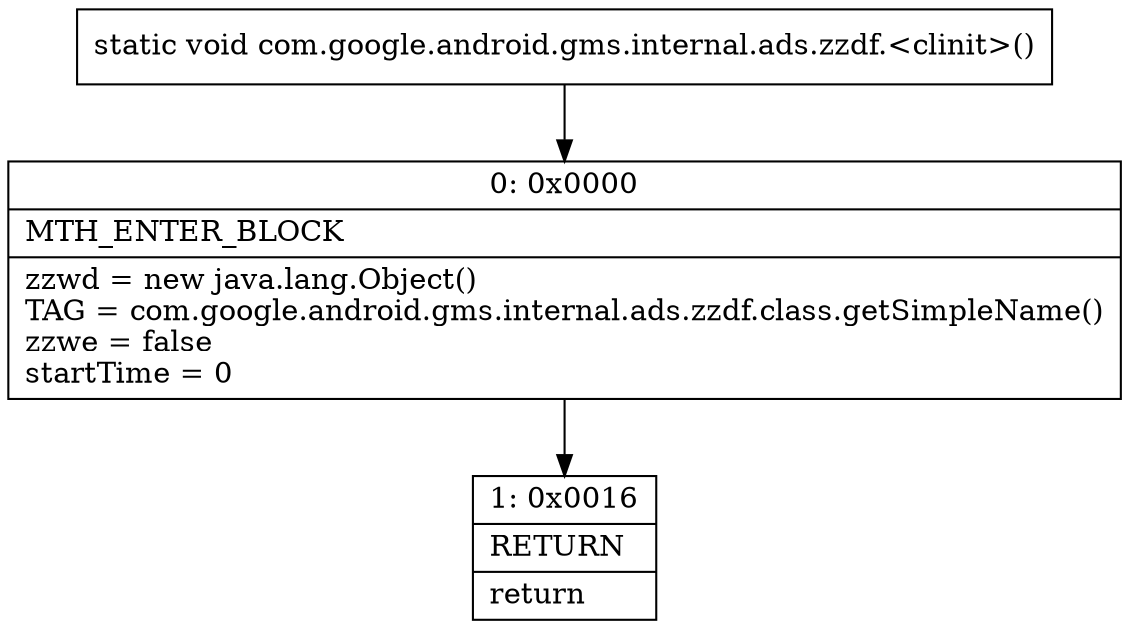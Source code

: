 digraph "CFG forcom.google.android.gms.internal.ads.zzdf.\<clinit\>()V" {
Node_0 [shape=record,label="{0\:\ 0x0000|MTH_ENTER_BLOCK\l|zzwd = new java.lang.Object()\lTAG = com.google.android.gms.internal.ads.zzdf.class.getSimpleName()\lzzwe = false\lstartTime = 0\l}"];
Node_1 [shape=record,label="{1\:\ 0x0016|RETURN\l|return\l}"];
MethodNode[shape=record,label="{static void com.google.android.gms.internal.ads.zzdf.\<clinit\>() }"];
MethodNode -> Node_0;
Node_0 -> Node_1;
}

